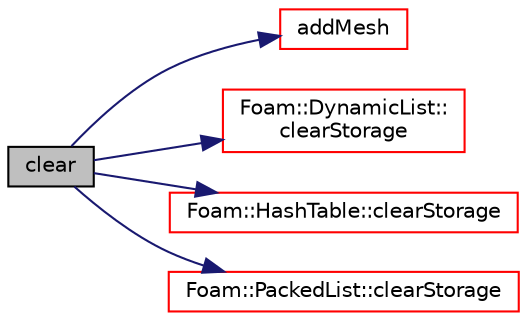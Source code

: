 digraph "clear"
{
  bgcolor="transparent";
  edge [fontname="Helvetica",fontsize="10",labelfontname="Helvetica",labelfontsize="10"];
  node [fontname="Helvetica",fontsize="10",shape=record];
  rankdir="LR";
  Node1 [label="clear",height=0.2,width=0.4,color="black", fillcolor="grey75", style="filled", fontcolor="black"];
  Node1 -> Node2 [color="midnightblue",fontsize="10",style="solid",fontname="Helvetica"];
  Node2 [label="addMesh",height=0.2,width=0.4,color="red",URL="$a01983.html#a1f97630a2e6369203b99c1d1d1c3cff3",tooltip="Add all points/faces/cells of mesh. Additional offset for patch. "];
  Node1 -> Node3 [color="midnightblue",fontsize="10",style="solid",fontname="Helvetica"];
  Node3 [label="Foam::DynamicList::\lclearStorage",height=0.2,width=0.4,color="red",URL="$a00615.html#a77e7fd5aa3adf14be9cbcd6e670f7843",tooltip="Clear the list and delete storage. "];
  Node1 -> Node4 [color="midnightblue",fontsize="10",style="solid",fontname="Helvetica"];
  Node4 [label="Foam::HashTable::clearStorage",height=0.2,width=0.4,color="red",URL="$a01001.html#a77e7fd5aa3adf14be9cbcd6e670f7843",tooltip="Clear the table entries and the table itself. "];
  Node1 -> Node5 [color="midnightblue",fontsize="10",style="solid",fontname="Helvetica"];
  Node5 [label="Foam::PackedList::clearStorage",height=0.2,width=0.4,color="red",URL="$a01801.html#a77e7fd5aa3adf14be9cbcd6e670f7843",tooltip="Clear the list and delete storage. "];
}

